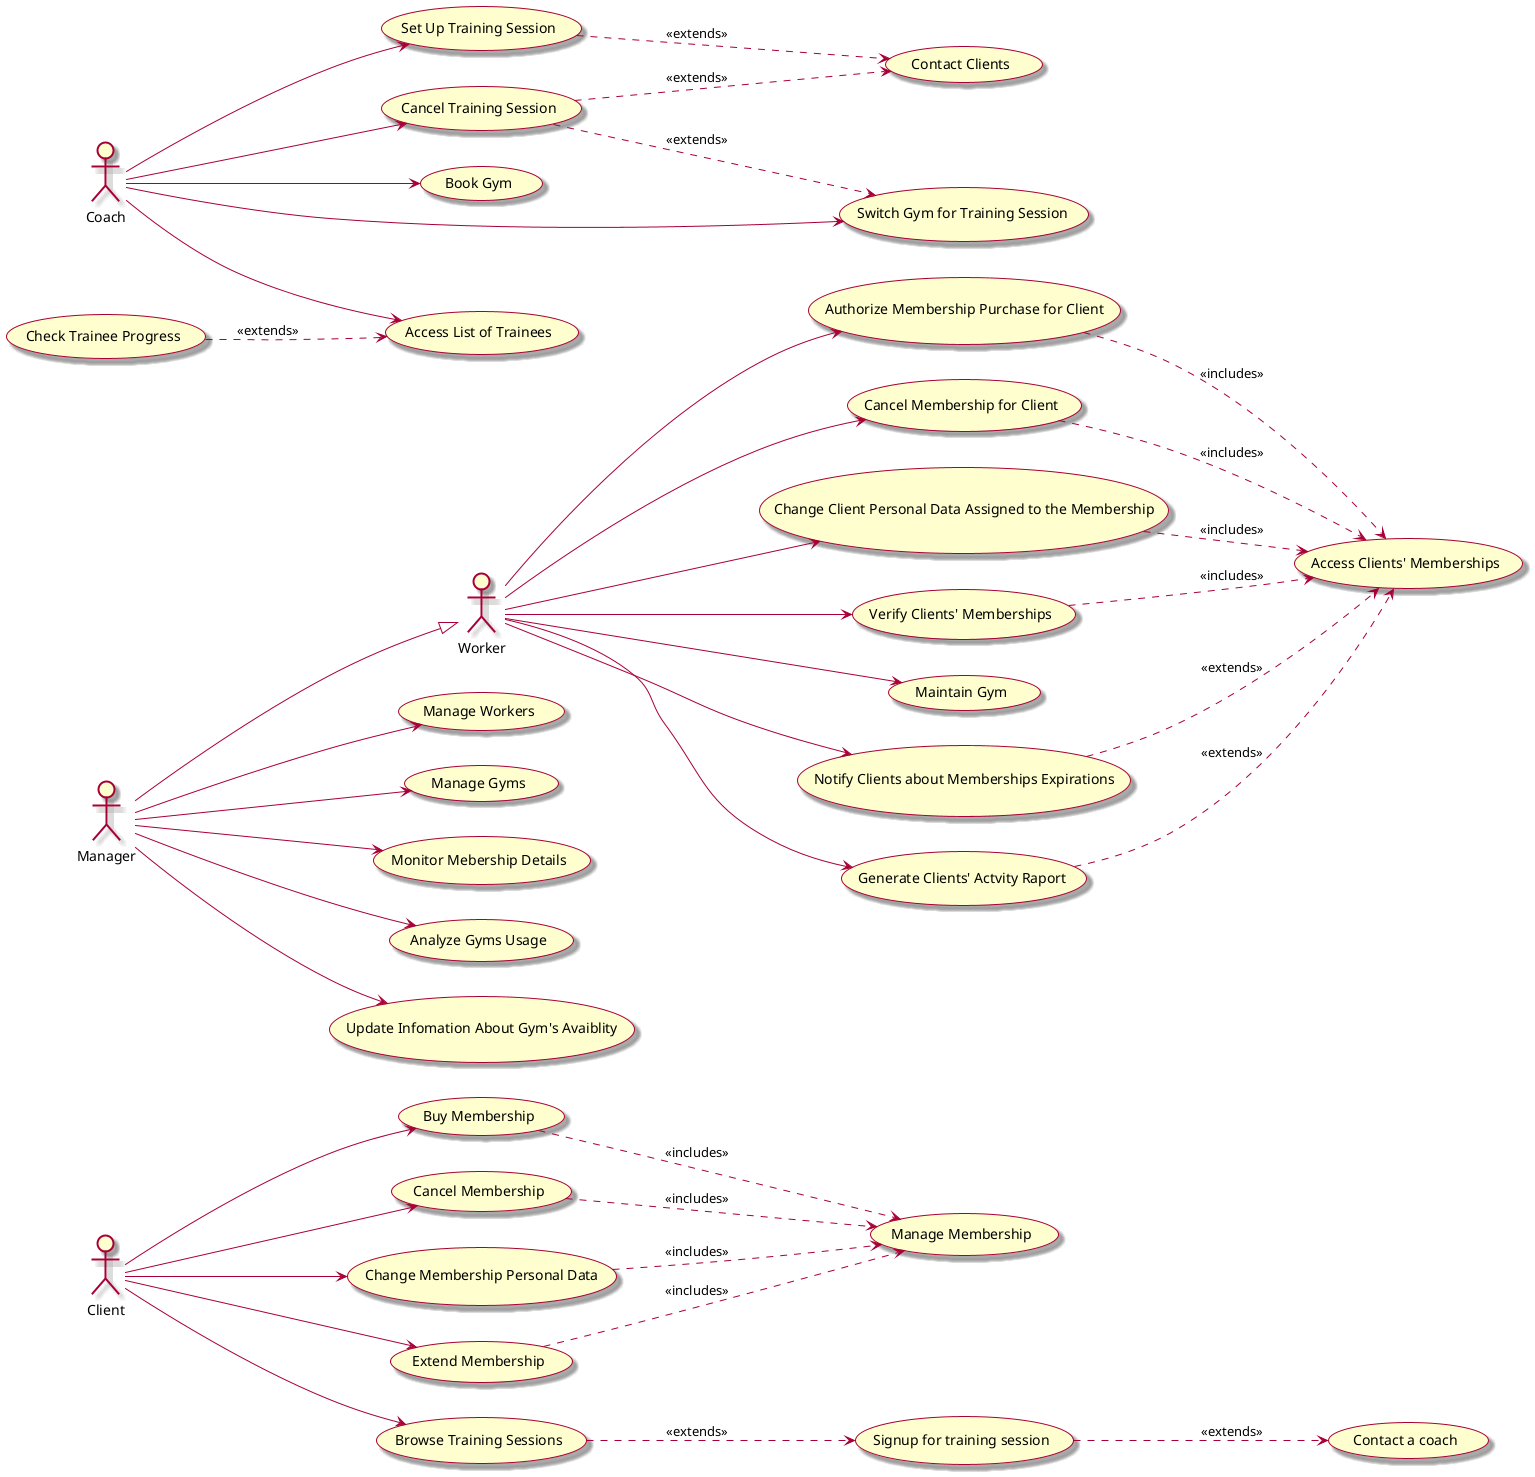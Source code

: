 
@startuml diagram

left to right direction
skin rose

actor Client as client
actor Manager as manager
actor Coach as coach
actor Worker as worker


'client
usecase "Buy Membership" as buyMembership
usecase "Cancel Membership" as cancelMembership
usecase "Change Membership Personal Data" as changePersonalData
usecase "Signup for training session" as signupTraining
usecase "Contact a coach" as contactCoach
usecase "Extend Membership" as ExtendSubcription
usecase "Manage Membership" as manageMembership
usecase "Browse Training Sessions" as BrowseTrainingSessions 

buyMembership -.>  manageMembership : <<includes>>
cancelMembership-.> manageMembership : <<includes>>
changePersonalData -.> manageMembership : <<includes>>
ExtendSubcription -.>  manageMembership  : <<includes>>

client --> BrowseTrainingSessions
client --> buyMembership
client --> cancelMembership
client --> changePersonalData
client --> ExtendSubcription

signupTraining -.> contactCoach  : <<extends>>
BrowseTrainingSessions -.> signupTraining : <<extends>>

'coach

usecase "Set Up Training Session" as setUpSession
usecase "Cancel Training Session" as cancelSession
usecase "Contact Clients" as contactClients
usecase "Book Gym" as BookGym
usecase "Switch Gym for Training Session" as SwitchGym
usecase "Access List of Trainees" as AccessTrainessList
usecase "Check Trainee Progress" as CheckTrainneProgress

coach --> setUpSession
coach --> cancelSession
coach --> BookGym
coach --> SwitchGym
coach --> AccessTrainessList
CheckTrainneProgress  -.> AccessTrainessList : <<extends>>

setUpSession -.> contactClients : <<extends>>
cancelSession -.> contactClients : <<extends>>
cancelSession -.> SwitchGym : <<extends>>

'worker
usecase "Access Clients' Memberships" as accessMembershipList
usecase "Authorize Membership Purchase for Client" as authorizePurchase
usecase "Cancel Membership for Client" as cancelClientMembership
usecase "Change Client Personal Data Assigned to the Membership" as changeClientData
usecase "Verify Clients' Memberships" as verifyMemberships
usecase "Maintain Gym" as maintainGym
usecase "Notify Clients about Memberships Expirations" as notifyClientsMebershipExpiration
usecase "Generate Clients' Actvity Raport" as generateClientActivityRaport  

worker --> maintainGym
worker --> authorizePurchase 
worker --> cancelClientMembership 
worker --> changeClientData 
worker --> verifyMemberships 
worker --> notifyClientsMebershipExpiration
worker --> generateClientActivityRaport

generateClientActivityRaport -.> accessMembershipList : <<extends>>
notifyClientsMebershipExpiration -.> accessMembershipList : <<extends>>
authorizePurchase -.> accessMembershipList : <<includes>>
cancelClientMembership -.> accessMembershipList : <<includes>>
changeClientData -.> accessMembershipList : <<includes>>
verifyMemberships -.> accessMembershipList : <<includes>>


'manager
manager --|> worker 

usecase "Manage Workers" as manageWorkers
usecase "Manage Gyms" as manageGyms
usecase "Monitor Mebership Details" as monitorMembershipDetails
usecase "Analyze Gyms Usage" as analyzeGymsUsage
usecase "Update Infomation About Gym's Avaiblity" as updateGymAvabilityInformation


manager --> manageWorkers
manager --> manageGyms
manager --> analyzeGymsUsage
manager --> monitorMembershipDetails
manager --> updateGymAvabilityInformation




@enduml


